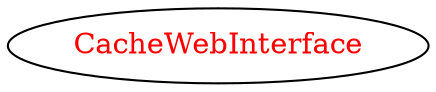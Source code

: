 digraph dependencyGraph {
 concentrate=true;
 ranksep="2.0";
 rankdir="LR"; 
 splines="ortho";
"CacheWebInterface" [fontcolor="red"];
}